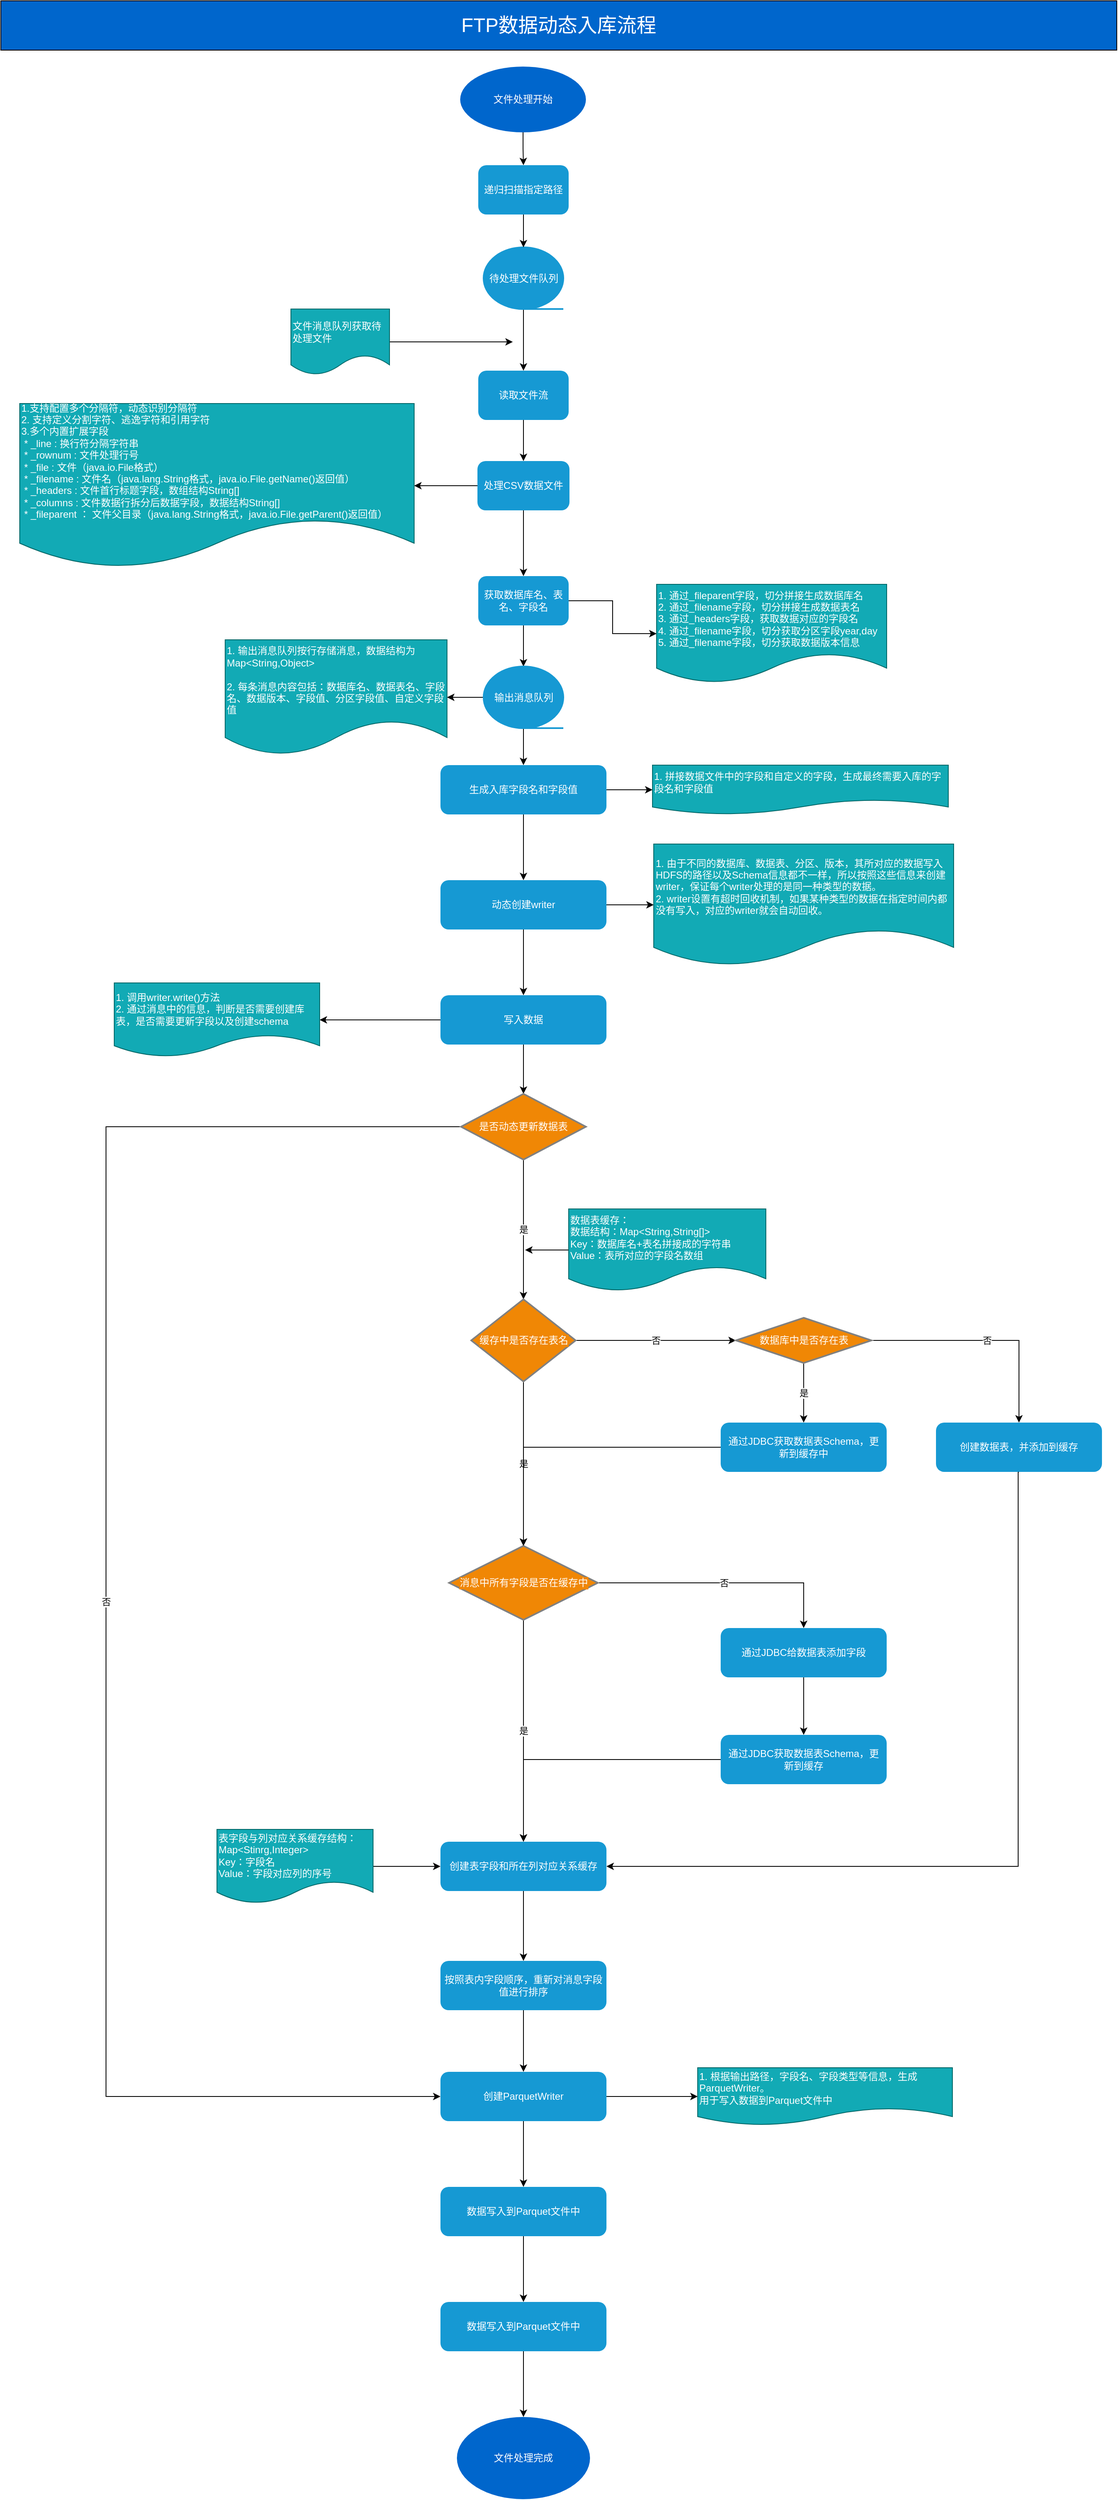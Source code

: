 <mxfile version="12.3.3" type="github" pages="1">
  <diagram name="网研院FTP数据动态入库流程" id="LWVyTYrukJZdffc-nssS">
    <mxGraphModel dx="1837" dy="888" grid="1" gridSize="10" guides="1" tooltips="1" connect="1" arrows="1" fold="1" page="1" pageScale="1" pageWidth="3300" pageHeight="4681" math="0" shadow="0">
      <root>
        <mxCell id="B-eN4KyZChNeU7n8kj6f-0"/>
        <mxCell id="F4hhDV8DbzNgT1p9gKBK-76" value="未命名图层" parent="B-eN4KyZChNeU7n8kj6f-0"/>
        <mxCell id="B-eN4KyZChNeU7n8kj6f-1" parent="B-eN4KyZChNeU7n8kj6f-0"/>
        <mxCell id="B-eN4KyZChNeU7n8kj6f-2" value="FTP数据动态入库流程" style="rounded=0;whiteSpace=wrap;html=1;fontSize=24;labelBackgroundColor=#0066CC;gradientColor=none;fillColor=#0066CC;fontColor=#FFFFFF;" parent="B-eN4KyZChNeU7n8kj6f-1" vertex="1">
          <mxGeometry x="242" y="80" width="1358" height="60" as="geometry"/>
        </mxCell>
        <mxCell id="wQYwvJDBPi2Lj4FoFVB4-1" value="" style="edgeStyle=orthogonalEdgeStyle;rounded=0;orthogonalLoop=1;jettySize=auto;html=1;entryX=0.5;entryY=0;entryDx=0;entryDy=0;" parent="B-eN4KyZChNeU7n8kj6f-1" source="B-eN4KyZChNeU7n8kj6f-4" target="wQYwvJDBPi2Lj4FoFVB4-2" edge="1">
          <mxGeometry relative="1" as="geometry">
            <mxPoint x="878" y="320" as="targetPoint"/>
          </mxGeometry>
        </mxCell>
        <mxCell id="B-eN4KyZChNeU7n8kj6f-4" value="文件处理开始" style="strokeWidth=2;html=1;shape=mxgraph.flowchart.start_1;whiteSpace=wrap;labelBackgroundColor=none;fillColor=#0066CC;gradientColor=none;fontSize=12;fontColor=#FFFFFF;labelBorderColor=none;strokeColor=none;shadow=0;" parent="B-eN4KyZChNeU7n8kj6f-1" vertex="1">
          <mxGeometry x="801" y="160" width="153" height="80" as="geometry"/>
        </mxCell>
        <mxCell id="B-eN4KyZChNeU7n8kj6f-9" value="" style="edgeStyle=orthogonalEdgeStyle;rounded=0;orthogonalLoop=1;jettySize=auto;html=1;fontSize=12;fontColor=#808080;exitX=0.5;exitY=1;exitDx=0;exitDy=0;exitPerimeter=0;" parent="B-eN4KyZChNeU7n8kj6f-1" source="B-eN4KyZChNeU7n8kj6f-18" target="B-eN4KyZChNeU7n8kj6f-11" edge="1">
          <mxGeometry relative="1" as="geometry">
            <mxPoint x="878" y="490" as="sourcePoint"/>
          </mxGeometry>
        </mxCell>
        <mxCell id="B-eN4KyZChNeU7n8kj6f-10" value="" style="edgeStyle=orthogonalEdgeStyle;rounded=0;orthogonalLoop=1;jettySize=auto;html=1;fontColor=#000000;" parent="B-eN4KyZChNeU7n8kj6f-1" source="B-eN4KyZChNeU7n8kj6f-11" target="B-eN4KyZChNeU7n8kj6f-13" edge="1">
          <mxGeometry relative="1" as="geometry"/>
        </mxCell>
        <mxCell id="B-eN4KyZChNeU7n8kj6f-11" value="读取文件流" style="whiteSpace=wrap;html=1;absoluteArcSize=1;strokeWidth=2;labelBackgroundColor=none;fillColor=#1699D3;gradientColor=none;fontSize=12;fontColor=#FFFFFF;strokeColor=none;rounded=1;spacing=5;" parent="B-eN4KyZChNeU7n8kj6f-1" vertex="1">
          <mxGeometry x="823" y="530" width="110" height="60" as="geometry"/>
        </mxCell>
        <mxCell id="wQYwvJDBPi2Lj4FoFVB4-5" value="" style="edgeStyle=orthogonalEdgeStyle;rounded=0;orthogonalLoop=1;jettySize=auto;html=1;" parent="B-eN4KyZChNeU7n8kj6f-1" source="B-eN4KyZChNeU7n8kj6f-13" target="wQYwvJDBPi2Lj4FoFVB4-4" edge="1">
          <mxGeometry relative="1" as="geometry"/>
        </mxCell>
        <mxCell id="F4hhDV8DbzNgT1p9gKBK-75" style="edgeStyle=orthogonalEdgeStyle;rounded=0;orthogonalLoop=1;jettySize=auto;html=1;fontSize=12;fontColor=#FFFFFF;" edge="1" parent="B-eN4KyZChNeU7n8kj6f-1" source="B-eN4KyZChNeU7n8kj6f-13" target="F4hhDV8DbzNgT1p9gKBK-72">
          <mxGeometry relative="1" as="geometry"/>
        </mxCell>
        <mxCell id="B-eN4KyZChNeU7n8kj6f-13" value="处理CSV数据文件" style="whiteSpace=wrap;html=1;absoluteArcSize=1;strokeWidth=2;labelBackgroundColor=none;fillColor=#1699D3;gradientColor=none;fontSize=12;fontColor=#FFFFFF;strokeColor=none;rounded=1;spacing=5;" parent="B-eN4KyZChNeU7n8kj6f-1" vertex="1">
          <mxGeometry x="822" y="640" width="112" height="60" as="geometry"/>
        </mxCell>
        <mxCell id="wQYwvJDBPi2Lj4FoFVB4-11" style="edgeStyle=orthogonalEdgeStyle;rounded=0;orthogonalLoop=1;jettySize=auto;html=1;entryX=0;entryY=0.5;entryDx=0;entryDy=0;" parent="B-eN4KyZChNeU7n8kj6f-1" source="wQYwvJDBPi2Lj4FoFVB4-4" target="F4hhDV8DbzNgT1p9gKBK-71" edge="1">
          <mxGeometry relative="1" as="geometry">
            <mxPoint x="965" y="811" as="targetPoint"/>
          </mxGeometry>
        </mxCell>
        <mxCell id="wQYwvJDBPi2Lj4FoFVB4-13" value="" style="edgeStyle=orthogonalEdgeStyle;rounded=0;orthogonalLoop=1;jettySize=auto;html=1;entryX=0.5;entryY=0;entryDx=0;entryDy=0;entryPerimeter=0;" parent="B-eN4KyZChNeU7n8kj6f-1" source="wQYwvJDBPi2Lj4FoFVB4-4" target="wQYwvJDBPi2Lj4FoFVB4-15" edge="1">
          <mxGeometry relative="1" as="geometry">
            <mxPoint x="878" y="920" as="targetPoint"/>
          </mxGeometry>
        </mxCell>
        <mxCell id="wQYwvJDBPi2Lj4FoFVB4-4" value="获取数据库名、表名、字段名" style="whiteSpace=wrap;html=1;absoluteArcSize=1;strokeWidth=2;labelBackgroundColor=none;fillColor=#1699D3;gradientColor=none;fontSize=12;fontColor=#FFFFFF;strokeColor=none;rounded=1;spacing=5;fontFamily=Helvetica;" parent="B-eN4KyZChNeU7n8kj6f-1" vertex="1">
          <mxGeometry x="823" y="780" width="110" height="60" as="geometry"/>
        </mxCell>
        <mxCell id="B-eN4KyZChNeU7n8kj6f-18" value="待处理文件队列" style="strokeWidth=2;html=1;shape=mxgraph.flowchart.sequential_data;whiteSpace=wrap;labelBackgroundColor=none;fillColor=#1699D3;gradientColor=none;fontSize=12;fontColor=#FFFFFF;strokeColor=#1699D3;rounded=1;spacing=5;" parent="B-eN4KyZChNeU7n8kj6f-1" vertex="1">
          <mxGeometry x="829.5" y="380" width="97" height="75" as="geometry"/>
        </mxCell>
        <mxCell id="B-eN4KyZChNeU7n8kj6f-20" style="edgeStyle=orthogonalEdgeStyle;rounded=0;orthogonalLoop=1;jettySize=auto;html=1;fontColor=#000000;arcSize=20;" parent="B-eN4KyZChNeU7n8kj6f-1" source="B-eN4KyZChNeU7n8kj6f-21" edge="1">
          <mxGeometry relative="1" as="geometry">
            <mxPoint x="865" y="495" as="targetPoint"/>
          </mxGeometry>
        </mxCell>
        <mxCell id="B-eN4KyZChNeU7n8kj6f-21" value="文件消息队列获取待处理文件" style="shape=document;whiteSpace=wrap;html=1;boundedLbl=1;labelBackgroundColor=none;strokeColor=#006666;fillColor=#12AAB5;fontColor=#FFFFFF;gradientColor=none;labelBorderColor=none;align=left;" parent="B-eN4KyZChNeU7n8kj6f-1" vertex="1">
          <mxGeometry x="595" y="455" width="120" height="80" as="geometry"/>
        </mxCell>
        <mxCell id="wQYwvJDBPi2Lj4FoFVB4-3" style="edgeStyle=orthogonalEdgeStyle;rounded=0;orthogonalLoop=1;jettySize=auto;html=1;exitX=0.5;exitY=1;exitDx=0;exitDy=0;entryX=0.5;entryY=0;entryDx=0;entryDy=0;entryPerimeter=0;" parent="B-eN4KyZChNeU7n8kj6f-1" source="wQYwvJDBPi2Lj4FoFVB4-2" target="B-eN4KyZChNeU7n8kj6f-18" edge="1">
          <mxGeometry relative="1" as="geometry"/>
        </mxCell>
        <mxCell id="wQYwvJDBPi2Lj4FoFVB4-2" value="递归扫描指定路径" style="whiteSpace=wrap;html=1;absoluteArcSize=1;strokeWidth=2;labelBackgroundColor=none;fillColor=#1699D3;gradientColor=none;fontSize=12;fontColor=#FFFFFF;strokeColor=none;spacing=5;rounded=1;" parent="B-eN4KyZChNeU7n8kj6f-1" vertex="1">
          <mxGeometry x="823" y="280" width="110" height="60" as="geometry"/>
        </mxCell>
        <mxCell id="wQYwvJDBPi2Lj4FoFVB4-14" value="1. 输出消息队列按行存储消息，数据结构为Map&amp;lt;String,Object&amp;gt;&lt;br&gt;&lt;br&gt;2.&amp;nbsp;每条消息内容包括：数据库名、数据表名、字段名、数据版本、字段值、分区字段值、自定义字段值" style="shape=document;whiteSpace=wrap;html=1;boundedLbl=1;labelBackgroundColor=none;strokeColor=#006666;fillColor=#12AAB5;fontColor=#FFFFFF;gradientColor=none;labelBorderColor=none;align=left;fontSize=12;" parent="B-eN4KyZChNeU7n8kj6f-1" vertex="1">
          <mxGeometry x="515" y="857.5" width="270" height="140" as="geometry"/>
        </mxCell>
        <mxCell id="wQYwvJDBPi2Lj4FoFVB4-17" style="edgeStyle=orthogonalEdgeStyle;rounded=0;orthogonalLoop=1;jettySize=auto;html=1;" parent="B-eN4KyZChNeU7n8kj6f-1" source="wQYwvJDBPi2Lj4FoFVB4-15" target="wQYwvJDBPi2Lj4FoFVB4-14" edge="1">
          <mxGeometry relative="1" as="geometry"/>
        </mxCell>
        <mxCell id="wQYwvJDBPi2Lj4FoFVB4-19" style="edgeStyle=orthogonalEdgeStyle;rounded=0;orthogonalLoop=1;jettySize=auto;html=1;entryX=0.5;entryY=0;entryDx=0;entryDy=0;" parent="B-eN4KyZChNeU7n8kj6f-1" source="wQYwvJDBPi2Lj4FoFVB4-15" target="wQYwvJDBPi2Lj4FoFVB4-18" edge="1">
          <mxGeometry relative="1" as="geometry"/>
        </mxCell>
        <mxCell id="wQYwvJDBPi2Lj4FoFVB4-15" value="输出消息队列" style="strokeWidth=2;html=1;shape=mxgraph.flowchart.sequential_data;whiteSpace=wrap;labelBackgroundColor=none;fillColor=#1699D3;gradientColor=none;fontSize=12;fontColor=#FFFFFF;strokeColor=#1699D3;rounded=1;spacing=5;" parent="B-eN4KyZChNeU7n8kj6f-1" vertex="1">
          <mxGeometry x="829.5" y="890" width="97" height="75" as="geometry"/>
        </mxCell>
        <mxCell id="wQYwvJDBPi2Lj4FoFVB4-21" value="" style="edgeStyle=orthogonalEdgeStyle;rounded=0;orthogonalLoop=1;jettySize=auto;html=1;" parent="B-eN4KyZChNeU7n8kj6f-1" source="wQYwvJDBPi2Lj4FoFVB4-18" target="wQYwvJDBPi2Lj4FoFVB4-20" edge="1">
          <mxGeometry relative="1" as="geometry"/>
        </mxCell>
        <mxCell id="wQYwvJDBPi2Lj4FoFVB4-26" style="edgeStyle=orthogonalEdgeStyle;rounded=0;orthogonalLoop=1;jettySize=auto;html=1;entryX=0;entryY=0.5;entryDx=0;entryDy=0;" parent="B-eN4KyZChNeU7n8kj6f-1" source="wQYwvJDBPi2Lj4FoFVB4-18" target="wQYwvJDBPi2Lj4FoFVB4-24" edge="1">
          <mxGeometry relative="1" as="geometry"/>
        </mxCell>
        <mxCell id="wQYwvJDBPi2Lj4FoFVB4-18" value="生成入库字段名和字段值" style="whiteSpace=wrap;html=1;absoluteArcSize=1;strokeWidth=2;labelBackgroundColor=none;fillColor=#1699D3;gradientColor=none;fontSize=12;fontColor=#FFFFFF;strokeColor=none;rounded=1;spacing=5;" parent="B-eN4KyZChNeU7n8kj6f-1" vertex="1">
          <mxGeometry x="777" y="1010" width="202" height="60" as="geometry"/>
        </mxCell>
        <mxCell id="wQYwvJDBPi2Lj4FoFVB4-23" style="edgeStyle=orthogonalEdgeStyle;rounded=0;orthogonalLoop=1;jettySize=auto;html=1;entryX=0;entryY=0.5;entryDx=0;entryDy=0;" parent="B-eN4KyZChNeU7n8kj6f-1" source="wQYwvJDBPi2Lj4FoFVB4-20" target="wQYwvJDBPi2Lj4FoFVB4-22" edge="1">
          <mxGeometry relative="1" as="geometry"/>
        </mxCell>
        <mxCell id="wQYwvJDBPi2Lj4FoFVB4-33" value="" style="edgeStyle=orthogonalEdgeStyle;rounded=0;orthogonalLoop=1;jettySize=auto;html=1;" parent="B-eN4KyZChNeU7n8kj6f-1" source="wQYwvJDBPi2Lj4FoFVB4-20" target="wQYwvJDBPi2Lj4FoFVB4-32" edge="1">
          <mxGeometry relative="1" as="geometry"/>
        </mxCell>
        <mxCell id="wQYwvJDBPi2Lj4FoFVB4-20" value="动态创建writer" style="whiteSpace=wrap;html=1;absoluteArcSize=1;strokeWidth=2;labelBackgroundColor=none;fillColor=#1699D3;gradientColor=none;fontSize=12;fontColor=#FFFFFF;strokeColor=none;rounded=1;spacing=5;" parent="B-eN4KyZChNeU7n8kj6f-1" vertex="1">
          <mxGeometry x="777" y="1150" width="202" height="60" as="geometry"/>
        </mxCell>
        <mxCell id="wQYwvJDBPi2Lj4FoFVB4-37" style="edgeStyle=orthogonalEdgeStyle;rounded=0;orthogonalLoop=1;jettySize=auto;html=1;entryX=1;entryY=0.5;entryDx=0;entryDy=0;" parent="B-eN4KyZChNeU7n8kj6f-1" source="wQYwvJDBPi2Lj4FoFVB4-32" target="wQYwvJDBPi2Lj4FoFVB4-36" edge="1">
          <mxGeometry relative="1" as="geometry"/>
        </mxCell>
        <mxCell id="F4hhDV8DbzNgT1p9gKBK-0" style="edgeStyle=orthogonalEdgeStyle;rounded=0;orthogonalLoop=1;jettySize=auto;html=1;" edge="1" parent="B-eN4KyZChNeU7n8kj6f-1" source="wQYwvJDBPi2Lj4FoFVB4-32" target="wQYwvJDBPi2Lj4FoFVB4-31">
          <mxGeometry relative="1" as="geometry"/>
        </mxCell>
        <mxCell id="wQYwvJDBPi2Lj4FoFVB4-32" value="写入数据" style="whiteSpace=wrap;html=1;absoluteArcSize=1;strokeWidth=2;labelBackgroundColor=none;fillColor=#1699D3;gradientColor=none;fontSize=12;fontColor=#FFFFFF;strokeColor=none;rounded=1;spacing=5;" parent="B-eN4KyZChNeU7n8kj6f-1" vertex="1">
          <mxGeometry x="777" y="1290" width="202" height="60" as="geometry"/>
        </mxCell>
        <mxCell id="wQYwvJDBPi2Lj4FoFVB4-22" value="1.&amp;nbsp;由于不同的数据库、数据表、分区、版本，其所对应的数据写入HDFS的路径以及Schema信息都不一样，所以按照这些信息来创建writer，保证每个writer处理的是同一种类型的数据。&lt;br&gt;2.&amp;nbsp;writer设置有超时回收机制，如果某种类型的数据在指定时间内都没有写入，对应的writer就会自动回收。" style="shape=document;whiteSpace=wrap;html=1;boundedLbl=1;labelBackgroundColor=none;strokeColor=#006666;fillColor=#12AAB5;fontColor=#FFFFFF;gradientColor=none;labelBorderColor=none;align=left;fontSize=12;" parent="B-eN4KyZChNeU7n8kj6f-1" vertex="1">
          <mxGeometry x="1036.5" y="1106" width="365" height="148" as="geometry"/>
        </mxCell>
        <mxCell id="wQYwvJDBPi2Lj4FoFVB4-24" value="&lt;div style=&quot;text-align: left&quot;&gt;&lt;span style=&quot;text-align: center&quot;&gt;1. 拼接数据文件中的字段和自定义的字段，生成最终需要入库的字段名和字段值&lt;/span&gt;&lt;/div&gt;" style="shape=document;whiteSpace=wrap;html=1;boundedLbl=1;labelBackgroundColor=none;strokeColor=#006666;fillColor=#12AAB5;fontColor=#FFFFFF;gradientColor=none;labelBorderColor=none;align=left;fontSize=12;" parent="B-eN4KyZChNeU7n8kj6f-1" vertex="1">
          <mxGeometry x="1035" y="1010" width="360" height="60" as="geometry"/>
        </mxCell>
        <mxCell id="F4hhDV8DbzNgT1p9gKBK-2" value="是" style="edgeStyle=orthogonalEdgeStyle;rounded=0;orthogonalLoop=1;jettySize=auto;html=1;exitX=0.5;exitY=1;exitDx=0;exitDy=0;" edge="1" parent="B-eN4KyZChNeU7n8kj6f-1" source="wQYwvJDBPi2Lj4FoFVB4-31" target="F4hhDV8DbzNgT1p9gKBK-1">
          <mxGeometry relative="1" as="geometry">
            <mxPoint x="390" y="1590" as="sourcePoint"/>
          </mxGeometry>
        </mxCell>
        <mxCell id="F4hhDV8DbzNgT1p9gKBK-61" value="否" style="edgeStyle=orthogonalEdgeStyle;rounded=0;orthogonalLoop=1;jettySize=auto;html=1;entryX=0;entryY=0.5;entryDx=0;entryDy=0;" edge="1" parent="B-eN4KyZChNeU7n8kj6f-1" source="wQYwvJDBPi2Lj4FoFVB4-31" target="F4hhDV8DbzNgT1p9gKBK-47">
          <mxGeometry relative="1" as="geometry">
            <mxPoint x="350" y="2642.857" as="targetPoint"/>
            <Array as="points">
              <mxPoint x="370" y="1450"/>
              <mxPoint x="370" y="2630"/>
            </Array>
          </mxGeometry>
        </mxCell>
        <mxCell id="wQYwvJDBPi2Lj4FoFVB4-31" value="是否动态更新数据表" style="rhombus;whiteSpace=wrap;html=1;fontColor=#FFFFFF;strokeColor=#808080;strokeWidth=2;fillColor=#F08705;gradientColor=none;labelBackgroundColor=#F08705;fontSize=12;fontStyle=0;labelBorderColor=none;spacing=5;" parent="B-eN4KyZChNeU7n8kj6f-1" vertex="1">
          <mxGeometry x="802" y="1410" width="152" height="80" as="geometry"/>
        </mxCell>
        <mxCell id="F4hhDV8DbzNgT1p9gKBK-6" value="是" style="edgeStyle=orthogonalEdgeStyle;rounded=0;orthogonalLoop=1;jettySize=auto;html=1;" edge="1" parent="B-eN4KyZChNeU7n8kj6f-1" source="F4hhDV8DbzNgT1p9gKBK-1" target="F4hhDV8DbzNgT1p9gKBK-5">
          <mxGeometry relative="1" as="geometry"/>
        </mxCell>
        <mxCell id="F4hhDV8DbzNgT1p9gKBK-8" value="否" style="edgeStyle=orthogonalEdgeStyle;rounded=0;orthogonalLoop=1;jettySize=auto;html=1;" edge="1" parent="B-eN4KyZChNeU7n8kj6f-1" source="F4hhDV8DbzNgT1p9gKBK-1" target="F4hhDV8DbzNgT1p9gKBK-7">
          <mxGeometry relative="1" as="geometry"/>
        </mxCell>
        <mxCell id="F4hhDV8DbzNgT1p9gKBK-1" value="缓存中是否存在表名" style="rhombus;whiteSpace=wrap;html=1;fontColor=#FFFFFF;strokeColor=#808080;strokeWidth=2;fillColor=#F08705;gradientColor=none;labelBackgroundColor=#F08705;fontStyle=0;labelBorderColor=none;spacing=5;" vertex="1" parent="B-eN4KyZChNeU7n8kj6f-1">
          <mxGeometry x="814.5" y="1660" width="127" height="100" as="geometry"/>
        </mxCell>
        <mxCell id="F4hhDV8DbzNgT1p9gKBK-34" value="是" style="edgeStyle=orthogonalEdgeStyle;rounded=0;orthogonalLoop=1;jettySize=auto;html=1;" edge="1" parent="B-eN4KyZChNeU7n8kj6f-1" source="F4hhDV8DbzNgT1p9gKBK-7" target="F4hhDV8DbzNgT1p9gKBK-33">
          <mxGeometry relative="1" as="geometry"/>
        </mxCell>
        <mxCell id="F4hhDV8DbzNgT1p9gKBK-40" value="否" style="edgeStyle=orthogonalEdgeStyle;rounded=0;orthogonalLoop=1;jettySize=auto;html=1;" edge="1" parent="B-eN4KyZChNeU7n8kj6f-1" source="F4hhDV8DbzNgT1p9gKBK-7" target="F4hhDV8DbzNgT1p9gKBK-39">
          <mxGeometry relative="1" as="geometry"/>
        </mxCell>
        <mxCell id="F4hhDV8DbzNgT1p9gKBK-7" value="数据库中是否存在表" style="rhombus;whiteSpace=wrap;html=1;fontColor=#FFFFFF;strokeColor=#808080;strokeWidth=2;fillColor=#F08705;gradientColor=none;labelBackgroundColor=#F08705;fontStyle=0;labelBorderColor=none;spacing=5;" vertex="1" parent="B-eN4KyZChNeU7n8kj6f-1">
          <mxGeometry x="1136.5" y="1682.5" width="165" height="55" as="geometry"/>
        </mxCell>
        <mxCell id="F4hhDV8DbzNgT1p9gKBK-15" value="否" style="edgeStyle=orthogonalEdgeStyle;rounded=0;orthogonalLoop=1;jettySize=auto;html=1;entryX=0.5;entryY=0;entryDx=0;entryDy=0;" edge="1" parent="B-eN4KyZChNeU7n8kj6f-1" source="F4hhDV8DbzNgT1p9gKBK-5" target="F4hhDV8DbzNgT1p9gKBK-16">
          <mxGeometry relative="1" as="geometry">
            <mxPoint x="881.5" y="1995" as="targetPoint"/>
          </mxGeometry>
        </mxCell>
        <mxCell id="F4hhDV8DbzNgT1p9gKBK-27" value="是" style="edgeStyle=orthogonalEdgeStyle;rounded=0;orthogonalLoop=1;jettySize=auto;html=1;entryX=0.5;entryY=0;entryDx=0;entryDy=0;" edge="1" parent="B-eN4KyZChNeU7n8kj6f-1" source="F4hhDV8DbzNgT1p9gKBK-5" target="F4hhDV8DbzNgT1p9gKBK-21">
          <mxGeometry relative="1" as="geometry">
            <mxPoint x="1020.5" y="2100" as="targetPoint"/>
          </mxGeometry>
        </mxCell>
        <mxCell id="F4hhDV8DbzNgT1p9gKBK-5" value="消息中所有字段是否在缓存中" style="rhombus;whiteSpace=wrap;html=1;fontColor=#FFFFFF;strokeColor=#808080;strokeWidth=2;fillColor=#F08705;gradientColor=none;labelBackgroundColor=#F08705;fontStyle=0;labelBorderColor=none;spacing=5;" vertex="1" parent="B-eN4KyZChNeU7n8kj6f-1">
          <mxGeometry x="787.5" y="1960" width="181" height="90" as="geometry"/>
        </mxCell>
        <mxCell id="wQYwvJDBPi2Lj4FoFVB4-36" value="&lt;div style=&quot;text-align: left&quot;&gt;&lt;span style=&quot;text-align: center&quot;&gt;1.&amp;nbsp;调用writer.write()方法&lt;/span&gt;&lt;/div&gt;&lt;div style=&quot;text-align: left&quot;&gt;&lt;span style=&quot;text-align: center&quot;&gt;2. 通过消息中的信息，判断是否需要创建库表，是否需要更新字段以及创建schema&lt;/span&gt;&lt;/div&gt;" style="shape=document;whiteSpace=wrap;html=1;boundedLbl=1;labelBackgroundColor=none;strokeColor=#006666;fillColor=#12AAB5;fontColor=#FFFFFF;gradientColor=none;labelBorderColor=none;align=left;fontSize=12;" parent="B-eN4KyZChNeU7n8kj6f-1" vertex="1">
          <mxGeometry x="380" y="1275" width="250" height="90" as="geometry"/>
        </mxCell>
        <mxCell id="F4hhDV8DbzNgT1p9gKBK-12" style="edgeStyle=orthogonalEdgeStyle;rounded=0;orthogonalLoop=1;jettySize=auto;html=1;" edge="1" parent="B-eN4KyZChNeU7n8kj6f-1" source="F4hhDV8DbzNgT1p9gKBK-11">
          <mxGeometry relative="1" as="geometry">
            <mxPoint x="880" y="1600" as="targetPoint"/>
          </mxGeometry>
        </mxCell>
        <mxCell id="F4hhDV8DbzNgT1p9gKBK-11" value="数据表缓存：&lt;br&gt;数据结构：Map&amp;lt;String,String[]&amp;gt;&lt;br&gt;Key：数据库名+表名拼接成的字符串&lt;br&gt;Value：表所对应的字段名数组" style="shape=document;whiteSpace=wrap;html=1;boundedLbl=1;align=left;fontColor=#FFFFFF;strokeColor=#006666;fillColor=#12AAB5;gradientColor=none;labelBackgroundColor=none;labelBorderColor=none;fontSize=12;" vertex="1" parent="B-eN4KyZChNeU7n8kj6f-1">
          <mxGeometry x="933" y="1550" width="240" height="100" as="geometry"/>
        </mxCell>
        <mxCell id="F4hhDV8DbzNgT1p9gKBK-18" value="" style="edgeStyle=orthogonalEdgeStyle;rounded=0;orthogonalLoop=1;jettySize=auto;html=1;" edge="1" parent="B-eN4KyZChNeU7n8kj6f-1" source="F4hhDV8DbzNgT1p9gKBK-16" target="F4hhDV8DbzNgT1p9gKBK-17">
          <mxGeometry relative="1" as="geometry"/>
        </mxCell>
        <mxCell id="F4hhDV8DbzNgT1p9gKBK-16" value="通过JDBC给数据表添加字段" style="whiteSpace=wrap;html=1;absoluteArcSize=1;strokeWidth=2;labelBackgroundColor=none;fillColor=#1699D3;gradientColor=none;fontSize=12;fontColor=#FFFFFF;strokeColor=none;rounded=1;spacing=5;" vertex="1" parent="B-eN4KyZChNeU7n8kj6f-1">
          <mxGeometry x="1118" y="2060" width="202" height="60" as="geometry"/>
        </mxCell>
        <mxCell id="F4hhDV8DbzNgT1p9gKBK-25" style="edgeStyle=orthogonalEdgeStyle;rounded=0;orthogonalLoop=1;jettySize=auto;html=1;entryX=0.5;entryY=0;entryDx=0;entryDy=0;" edge="1" parent="B-eN4KyZChNeU7n8kj6f-1" source="F4hhDV8DbzNgT1p9gKBK-17" target="F4hhDV8DbzNgT1p9gKBK-21">
          <mxGeometry relative="1" as="geometry"/>
        </mxCell>
        <mxCell id="F4hhDV8DbzNgT1p9gKBK-17" value="通过JDBC获取数据表Schema，更新到缓存" style="whiteSpace=wrap;html=1;absoluteArcSize=1;strokeWidth=2;labelBackgroundColor=none;fillColor=#1699D3;gradientColor=none;fontSize=12;fontColor=#FFFFFF;strokeColor=none;rounded=1;spacing=5;" vertex="1" parent="B-eN4KyZChNeU7n8kj6f-1">
          <mxGeometry x="1118" y="2190" width="202" height="60" as="geometry"/>
        </mxCell>
        <mxCell id="F4hhDV8DbzNgT1p9gKBK-57" style="edgeStyle=orthogonalEdgeStyle;rounded=0;orthogonalLoop=1;jettySize=auto;html=1;" edge="1" parent="B-eN4KyZChNeU7n8kj6f-1" source="F4hhDV8DbzNgT1p9gKBK-21" target="F4hhDV8DbzNgT1p9gKBK-55">
          <mxGeometry relative="1" as="geometry"/>
        </mxCell>
        <mxCell id="F4hhDV8DbzNgT1p9gKBK-21" value="创建表字段和所在列对应关系缓存" style="whiteSpace=wrap;html=1;absoluteArcSize=1;strokeWidth=2;labelBackgroundColor=none;fillColor=#1699D3;gradientColor=none;fontSize=12;fontColor=#FFFFFF;strokeColor=none;rounded=1;spacing=5;" vertex="1" parent="B-eN4KyZChNeU7n8kj6f-1">
          <mxGeometry x="777" y="2320" width="202" height="60" as="geometry"/>
        </mxCell>
        <mxCell id="F4hhDV8DbzNgT1p9gKBK-29" style="edgeStyle=orthogonalEdgeStyle;rounded=0;orthogonalLoop=1;jettySize=auto;html=1;entryX=0;entryY=0.5;entryDx=0;entryDy=0;" edge="1" parent="B-eN4KyZChNeU7n8kj6f-1" source="F4hhDV8DbzNgT1p9gKBK-24" target="F4hhDV8DbzNgT1p9gKBK-21">
          <mxGeometry relative="1" as="geometry"/>
        </mxCell>
        <mxCell id="F4hhDV8DbzNgT1p9gKBK-24" value="表字段与列对应关系缓存结构：Map&amp;lt;Stinrg,Integer&amp;gt;&lt;br style=&quot;font-size: 12px;&quot;&gt;Key：字段名&lt;br style=&quot;font-size: 12px;&quot;&gt;Value：字段对应列的序号" style="shape=document;whiteSpace=wrap;html=1;boundedLbl=1;align=left;fontColor=#FFFFFF;strokeColor=#006666;fillColor=#12AAB5;gradientColor=none;labelBackgroundColor=none;labelBorderColor=none;fontSize=12;" vertex="1" parent="B-eN4KyZChNeU7n8kj6f-1">
          <mxGeometry x="505" y="2305" width="190" height="90" as="geometry"/>
        </mxCell>
        <mxCell id="F4hhDV8DbzNgT1p9gKBK-36" style="edgeStyle=orthogonalEdgeStyle;rounded=0;orthogonalLoop=1;jettySize=auto;html=1;entryX=0.5;entryY=0;entryDx=0;entryDy=0;" edge="1" parent="B-eN4KyZChNeU7n8kj6f-1" source="F4hhDV8DbzNgT1p9gKBK-33" target="F4hhDV8DbzNgT1p9gKBK-5">
          <mxGeometry relative="1" as="geometry"/>
        </mxCell>
        <mxCell id="F4hhDV8DbzNgT1p9gKBK-33" value="通过JDBC获取数据表Schema，更新到缓存中" style="whiteSpace=wrap;html=1;absoluteArcSize=1;strokeWidth=2;labelBackgroundColor=none;fillColor=#1699D3;gradientColor=none;fontSize=12;fontColor=#FFFFFF;strokeColor=none;rounded=1;spacing=5;" vertex="1" parent="B-eN4KyZChNeU7n8kj6f-1">
          <mxGeometry x="1118" y="1810" width="202" height="60" as="geometry"/>
        </mxCell>
        <mxCell id="F4hhDV8DbzNgT1p9gKBK-41" style="edgeStyle=orthogonalEdgeStyle;rounded=0;orthogonalLoop=1;jettySize=auto;html=1;entryX=1;entryY=0.5;entryDx=0;entryDy=0;exitX=0.5;exitY=1;exitDx=0;exitDy=0;" edge="1" parent="B-eN4KyZChNeU7n8kj6f-1" source="F4hhDV8DbzNgT1p9gKBK-39" target="F4hhDV8DbzNgT1p9gKBK-21">
          <mxGeometry relative="1" as="geometry">
            <mxPoint x="1580" y="1960" as="sourcePoint"/>
            <Array as="points">
              <mxPoint x="1480" y="2350"/>
            </Array>
          </mxGeometry>
        </mxCell>
        <mxCell id="F4hhDV8DbzNgT1p9gKBK-39" value="创建数据表，并添加到缓存" style="whiteSpace=wrap;html=1;absoluteArcSize=1;strokeWidth=2;labelBackgroundColor=none;fillColor=#1699D3;gradientColor=none;fontSize=12;fontColor=#FFFFFF;strokeColor=none;rounded=1;spacing=5;" vertex="1" parent="B-eN4KyZChNeU7n8kj6f-1">
          <mxGeometry x="1380" y="1810" width="202" height="60" as="geometry"/>
        </mxCell>
        <mxCell id="F4hhDV8DbzNgT1p9gKBK-50" style="edgeStyle=orthogonalEdgeStyle;rounded=0;orthogonalLoop=1;jettySize=auto;html=1;entryX=0;entryY=0.5;entryDx=0;entryDy=0;" edge="1" parent="B-eN4KyZChNeU7n8kj6f-1" source="F4hhDV8DbzNgT1p9gKBK-47" target="F4hhDV8DbzNgT1p9gKBK-49">
          <mxGeometry relative="1" as="geometry"/>
        </mxCell>
        <mxCell id="F4hhDV8DbzNgT1p9gKBK-63" value="" style="edgeStyle=orthogonalEdgeStyle;rounded=0;orthogonalLoop=1;jettySize=auto;html=1;" edge="1" parent="B-eN4KyZChNeU7n8kj6f-1" source="F4hhDV8DbzNgT1p9gKBK-47" target="F4hhDV8DbzNgT1p9gKBK-62">
          <mxGeometry relative="1" as="geometry"/>
        </mxCell>
        <mxCell id="F4hhDV8DbzNgT1p9gKBK-47" value="创建ParquetWriter" style="whiteSpace=wrap;html=1;absoluteArcSize=1;strokeWidth=2;labelBackgroundColor=none;fillColor=#1699D3;gradientColor=none;fontSize=12;fontColor=#FFFFFF;strokeColor=none;rounded=1;spacing=5;" vertex="1" parent="B-eN4KyZChNeU7n8kj6f-1">
          <mxGeometry x="777" y="2600" width="202" height="60" as="geometry"/>
        </mxCell>
        <mxCell id="F4hhDV8DbzNgT1p9gKBK-65" value="" style="edgeStyle=orthogonalEdgeStyle;rounded=0;orthogonalLoop=1;jettySize=auto;html=1;" edge="1" parent="B-eN4KyZChNeU7n8kj6f-1" source="F4hhDV8DbzNgT1p9gKBK-62" target="F4hhDV8DbzNgT1p9gKBK-64">
          <mxGeometry relative="1" as="geometry"/>
        </mxCell>
        <mxCell id="F4hhDV8DbzNgT1p9gKBK-62" value="数据写入到Parquet文件中" style="whiteSpace=wrap;html=1;absoluteArcSize=1;strokeWidth=2;labelBackgroundColor=none;fillColor=#1699D3;gradientColor=none;fontSize=12;fontColor=#FFFFFF;strokeColor=none;rounded=1;spacing=5;" vertex="1" parent="B-eN4KyZChNeU7n8kj6f-1">
          <mxGeometry x="777" y="2740" width="202" height="60" as="geometry"/>
        </mxCell>
        <mxCell id="F4hhDV8DbzNgT1p9gKBK-68" style="edgeStyle=orthogonalEdgeStyle;rounded=0;orthogonalLoop=1;jettySize=auto;html=1;entryX=0.5;entryY=0;entryDx=0;entryDy=0;entryPerimeter=0;" edge="1" parent="B-eN4KyZChNeU7n8kj6f-1" source="F4hhDV8DbzNgT1p9gKBK-64" target="F4hhDV8DbzNgT1p9gKBK-66">
          <mxGeometry relative="1" as="geometry"/>
        </mxCell>
        <mxCell id="F4hhDV8DbzNgT1p9gKBK-64" value="数据写入到Parquet文件中" style="whiteSpace=wrap;html=1;absoluteArcSize=1;strokeWidth=2;labelBackgroundColor=none;fillColor=#1699D3;gradientColor=none;fontSize=12;fontColor=#FFFFFF;strokeColor=none;rounded=1;spacing=5;" vertex="1" parent="B-eN4KyZChNeU7n8kj6f-1">
          <mxGeometry x="777" y="2880" width="202" height="60" as="geometry"/>
        </mxCell>
        <mxCell id="F4hhDV8DbzNgT1p9gKBK-49" value="&lt;div&gt;1.&amp;nbsp;根据输出路径，字段名、字段类型等信息，生成ParquetWriter。&lt;/div&gt;&lt;span style=&quot;text-align: center&quot;&gt;用于写入数据到Parquet文件中&lt;/span&gt;" style="shape=document;whiteSpace=wrap;html=1;boundedLbl=1;labelBackgroundColor=none;strokeColor=#006666;fillColor=#12AAB5;fontColor=#FFFFFF;gradientColor=none;labelBorderColor=none;align=left;" vertex="1" parent="B-eN4KyZChNeU7n8kj6f-1">
          <mxGeometry x="1090" y="2595" width="310" height="70" as="geometry"/>
        </mxCell>
        <mxCell id="F4hhDV8DbzNgT1p9gKBK-60" style="edgeStyle=orthogonalEdgeStyle;rounded=0;orthogonalLoop=1;jettySize=auto;html=1;entryX=0.5;entryY=0;entryDx=0;entryDy=0;" edge="1" parent="B-eN4KyZChNeU7n8kj6f-1" source="F4hhDV8DbzNgT1p9gKBK-55" target="F4hhDV8DbzNgT1p9gKBK-47">
          <mxGeometry relative="1" as="geometry"/>
        </mxCell>
        <mxCell id="F4hhDV8DbzNgT1p9gKBK-55" value="按照表内字段顺序，重新对消息字段值进行排序" style="whiteSpace=wrap;html=1;absoluteArcSize=1;strokeWidth=2;labelBackgroundColor=none;fillColor=#1699D3;gradientColor=none;fontSize=12;fontColor=#FFFFFF;strokeColor=none;rounded=1;spacing=5;" vertex="1" parent="B-eN4KyZChNeU7n8kj6f-1">
          <mxGeometry x="777" y="2465" width="202" height="60" as="geometry"/>
        </mxCell>
        <mxCell id="F4hhDV8DbzNgT1p9gKBK-66" value="文件处理完成" style="strokeWidth=2;html=1;shape=mxgraph.flowchart.start_1;whiteSpace=wrap;labelBackgroundColor=none;fillColor=#0066CC;gradientColor=none;fontSize=12;fontColor=#FFFFFF;labelBorderColor=none;strokeColor=none;shadow=0;" vertex="1" parent="B-eN4KyZChNeU7n8kj6f-1">
          <mxGeometry x="797" y="3020" width="162" height="100" as="geometry"/>
        </mxCell>
        <mxCell id="F4hhDV8DbzNgT1p9gKBK-71" value="&lt;span style=&quot;font-size: 12px ; white-space: normal&quot;&gt;1.&amp;nbsp;通过_fileparent字段，切分拼接生成数据库名&lt;/span&gt;&lt;br style=&quot;font-size: 12px ; white-space: normal&quot;&gt;&lt;span style=&quot;font-size: 12px ; white-space: normal&quot;&gt;2.&amp;nbsp;通过_filename字段，切分拼接生成数据表名&lt;/span&gt;&lt;br style=&quot;font-size: 12px ; white-space: normal&quot;&gt;&lt;span style=&quot;font-size: 12px ; white-space: normal&quot;&gt;3.&amp;nbsp;通过_headers字段，获取数据对应的字段名&lt;/span&gt;&lt;br style=&quot;font-size: 12px ; white-space: normal&quot;&gt;&lt;span style=&quot;font-size: 12px ; white-space: normal&quot;&gt;4.&amp;nbsp;通过_filename字段，切分获取分区字段year,day&lt;/span&gt;&lt;br style=&quot;font-size: 12px ; white-space: normal&quot;&gt;&lt;span style=&quot;font-size: 12px ; white-space: normal&quot;&gt;5.&amp;nbsp;通过_filename字段，切分获取数据版本信息&lt;/span&gt;" style="shape=document;whiteSpace=wrap;html=1;boundedLbl=1;labelBackgroundColor=none;strokeColor=#006666;fillColor=#12AAB5;fontSize=12;fontColor=#FFFFFF;align=left;gradientColor=none;labelBorderColor=none;" vertex="1" parent="B-eN4KyZChNeU7n8kj6f-1">
          <mxGeometry x="1040" y="790" width="280" height="120" as="geometry"/>
        </mxCell>
        <mxCell id="F4hhDV8DbzNgT1p9gKBK-72" value="&lt;span style=&quot;font-size: 12px&quot;&gt;1.支持配置多个分隔符，动态识别分隔符&lt;/span&gt;&lt;br style=&quot;font-size: 12px&quot;&gt;&lt;span style=&quot;font-size: 12px&quot;&gt;2.&amp;nbsp;支持定义分割字符、逃逸字符和引用字符&lt;/span&gt;&lt;br style=&quot;font-size: 12px&quot;&gt;&lt;span style=&quot;font-size: 12px&quot;&gt;3.多个内置扩展字段&lt;/span&gt;&lt;br style=&quot;font-size: 12px&quot;&gt;&lt;div style=&quot;font-size: 12px&quot;&gt;&amp;nbsp;* _line : 换行符分隔字符串&lt;/div&gt;&lt;div style=&quot;font-size: 12px&quot;&gt;&amp;nbsp;* _rownum : 文件处理行号&lt;/div&gt;&lt;div style=&quot;font-size: 12px&quot;&gt;&amp;nbsp;* _file : 文件（java.io.File格式）&lt;/div&gt;&lt;div style=&quot;font-size: 12px&quot;&gt;&amp;nbsp;* _filename : 文件名（java.lang.String格式，java.io.File.getName()返回值）&lt;/div&gt;&lt;div style=&quot;font-size: 12px&quot;&gt;&amp;nbsp;* _headers : 文件首行标题字段，数组结构String[]&lt;/div&gt;&lt;div style=&quot;font-size: 12px&quot;&gt;&amp;nbsp;* _columns : 文件数据行拆分后数据字段，数据结构String[]&lt;/div&gt;&lt;div style=&quot;font-size: 12px&quot;&gt;&amp;nbsp;* _fileparent ： 文件父目录（java.lang.String格式，java.io.File.getParent()返回值）&lt;/div&gt;" style="shape=document;whiteSpace=wrap;html=1;boundedLbl=1;labelBackgroundColor=none;strokeColor=#006666;fillColor=#12AAB5;fontSize=12;fontColor=#FFFFFF;align=left;gradientColor=none;labelBorderColor=none;" vertex="1" parent="B-eN4KyZChNeU7n8kj6f-1">
          <mxGeometry x="265" y="570" width="480" height="200" as="geometry"/>
        </mxCell>
      </root>
    </mxGraphModel>
  </diagram>
</mxfile>

